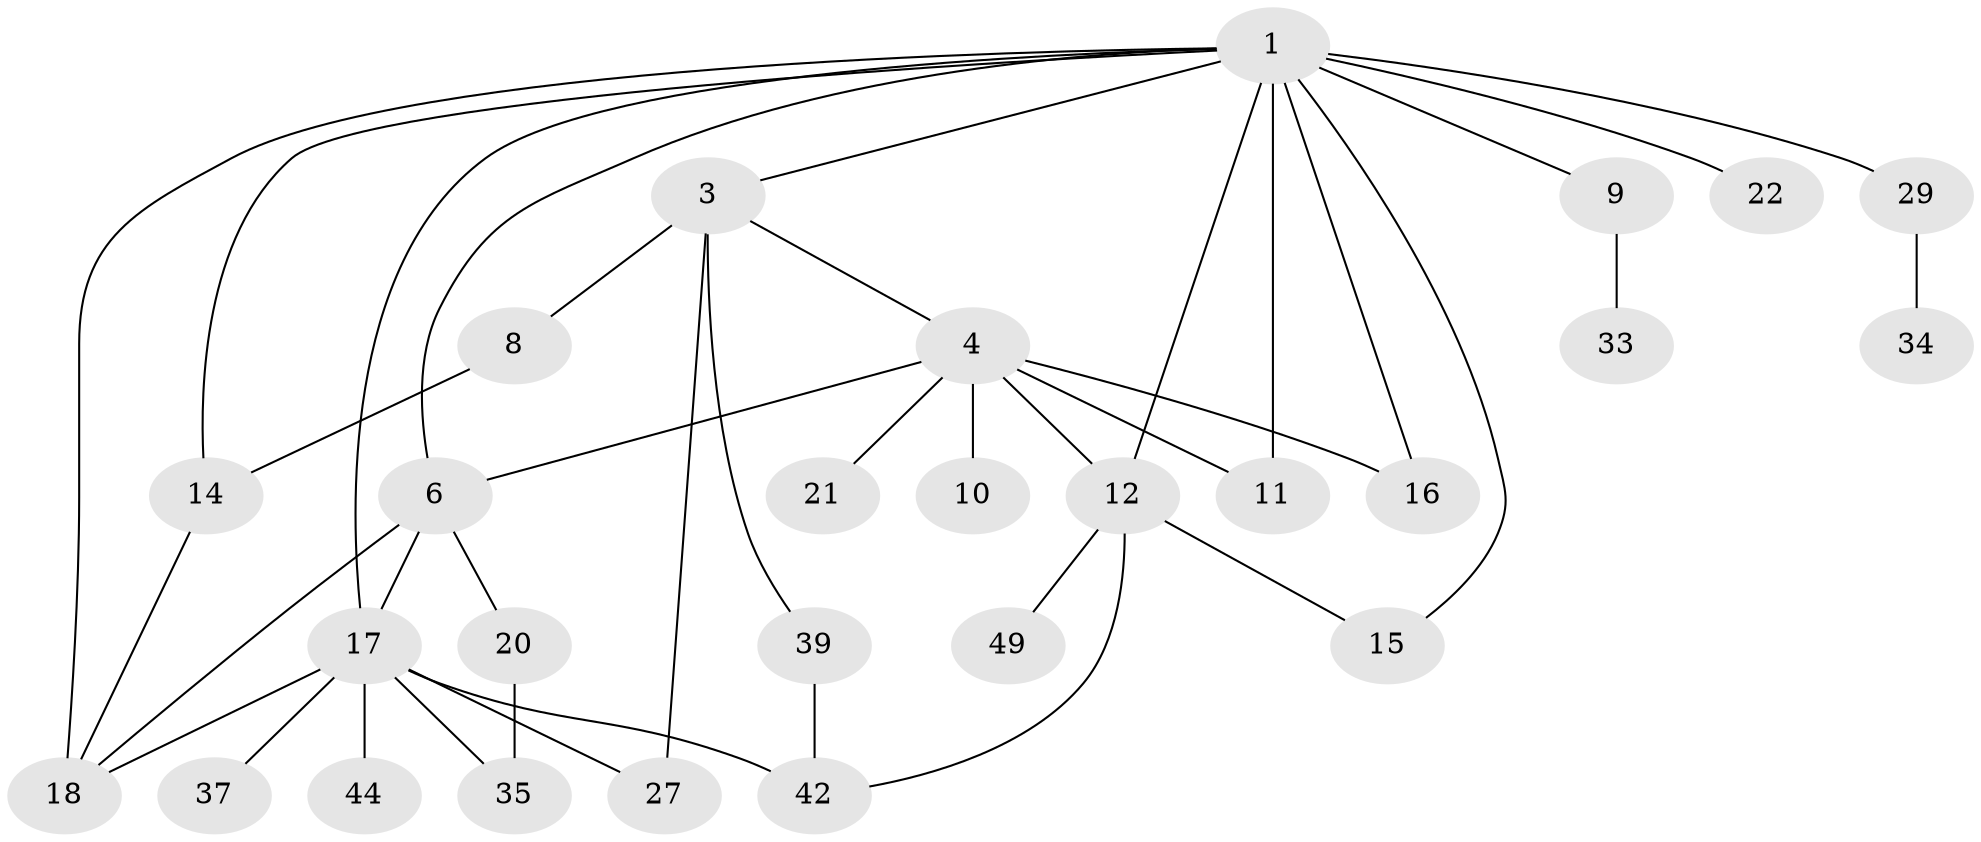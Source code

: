 // original degree distribution, {6: 0.03636363636363636, 9: 0.01818181818181818, 4: 0.12727272727272726, 3: 0.21818181818181817, 2: 0.32727272727272727, 1: 0.2545454545454545, 5: 0.01818181818181818}
// Generated by graph-tools (version 1.1) at 2025/13/03/09/25 04:13:27]
// undirected, 27 vertices, 40 edges
graph export_dot {
graph [start="1"]
  node [color=gray90,style=filled];
  1 [super="+5+2"];
  3 [super="+36"];
  4 [super="+7"];
  6 [super="+13"];
  8 [super="+43"];
  9;
  10;
  11 [super="+40+24"];
  12 [super="+46+28"];
  14 [super="+23"];
  15;
  16 [super="+26"];
  17 [super="+25+19"];
  18 [super="+53"];
  20;
  21 [super="+50"];
  22 [super="+52"];
  27 [super="+32"];
  29;
  33;
  34;
  35;
  37;
  39 [super="+41"];
  42 [super="+45+55"];
  44 [super="+48"];
  49;
  1 -- 3;
  1 -- 16 [weight=2];
  1 -- 29;
  1 -- 12;
  1 -- 18;
  1 -- 6;
  1 -- 9;
  1 -- 11;
  1 -- 14;
  1 -- 15;
  1 -- 17;
  1 -- 22;
  3 -- 4;
  3 -- 8;
  3 -- 27;
  3 -- 39;
  4 -- 10;
  4 -- 12;
  4 -- 16;
  4 -- 11;
  4 -- 21;
  4 -- 6;
  6 -- 20;
  6 -- 18;
  6 -- 17;
  8 -- 14;
  9 -- 33;
  12 -- 49;
  12 -- 15;
  12 -- 42;
  14 -- 18;
  17 -- 37;
  17 -- 27;
  17 -- 42;
  17 -- 35;
  17 -- 44;
  17 -- 18;
  20 -- 35;
  29 -- 34;
  39 -- 42 [weight=2];
}
